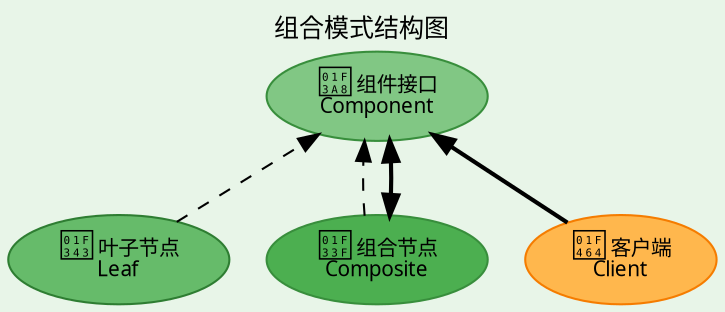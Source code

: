 digraph CompositePattern {
    graph [fontname="Microsoft YaHei", fontsize=12, bgcolor="#e8f5e8"];
    node [fontname="Microsoft YaHei", fontsize=10, style="filled,rounded"];
    edge [fontname="Microsoft YaHei", fontsize=8];

    rankdir=BT;

    Component [label="🎨 组件接口\nComponent", fillcolor="#81c784", color="#388e3c"];
    Leaf [label="🍃 叶子节点\nLeaf", fillcolor="#66bb6a", color="#2e7d32"];
    Composite [label="🌿 组合节点\nComposite", fillcolor="#4caf50", color="#388e3c"];
    Client [label="👤 客户端\nClient", fillcolor="#ffb74d", color="#f57c00"];

    Leaf -> Component [style="dashed"];
    Composite -> Component [style="dashed"];
    Composite -> Component [style="bold", dir=both];
    Client -> Component [style="bold"];

    labelloc="t";
    label="组合模式结构图";
}

